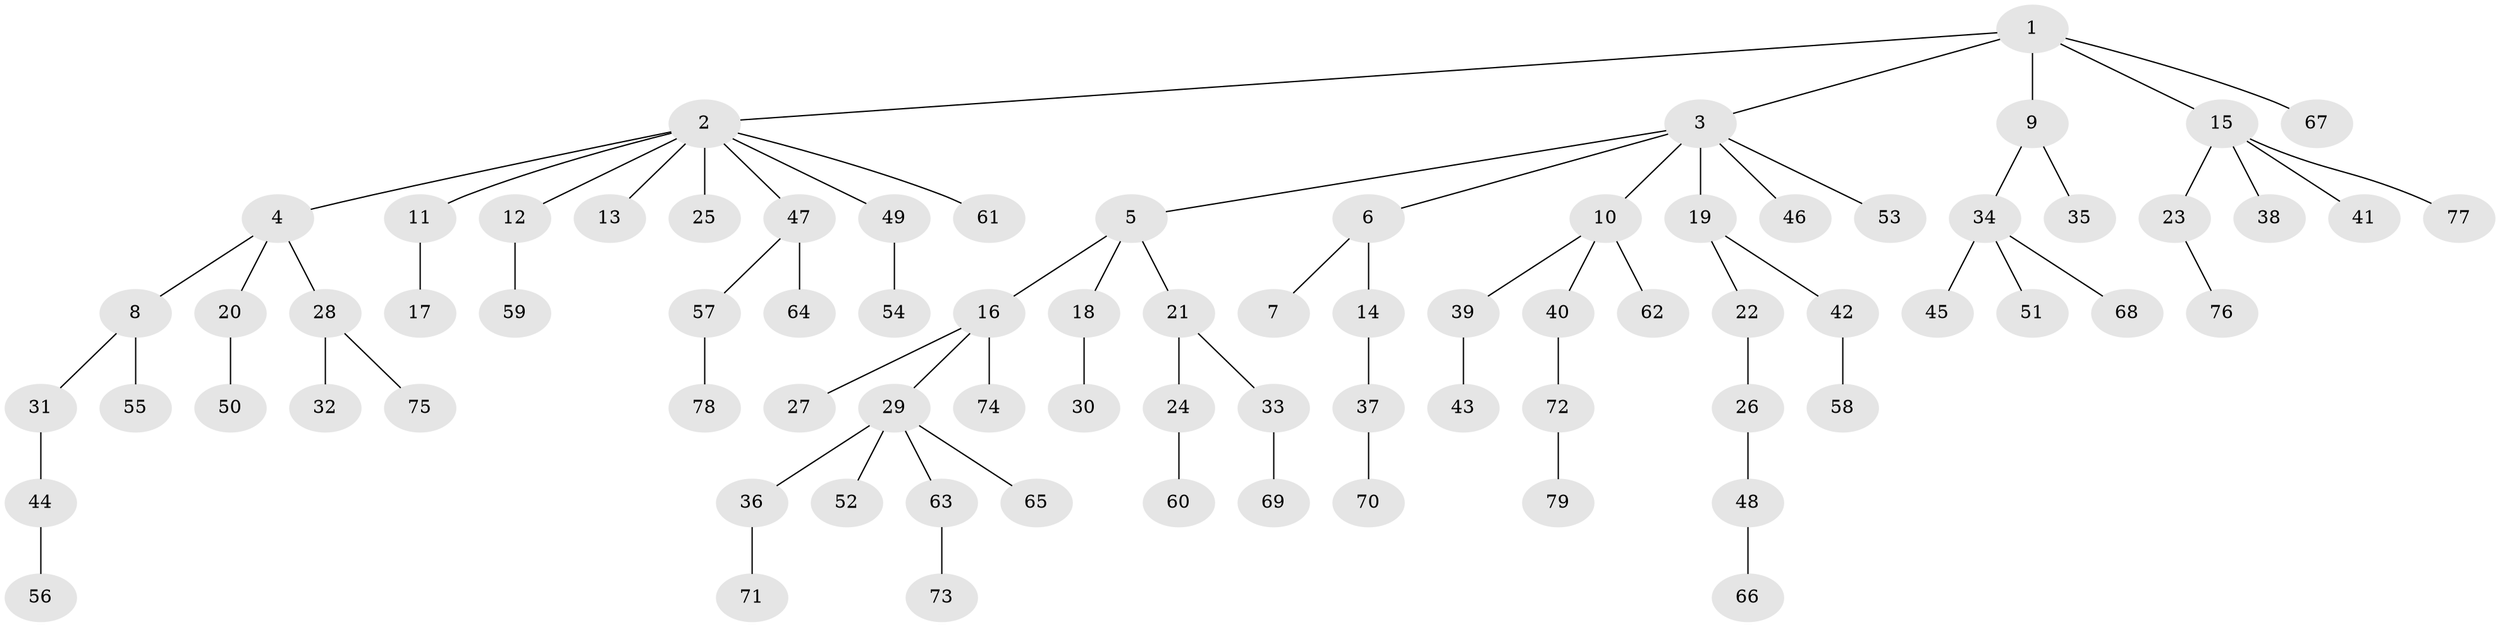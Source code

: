 // coarse degree distribution, {4: 0.10416666666666667, 8: 0.020833333333333332, 6: 0.020833333333333332, 2: 0.1875, 3: 0.10416666666666667, 1: 0.5625}
// Generated by graph-tools (version 1.1) at 2025/51/03/04/25 22:51:26]
// undirected, 79 vertices, 78 edges
graph export_dot {
  node [color=gray90,style=filled];
  1;
  2;
  3;
  4;
  5;
  6;
  7;
  8;
  9;
  10;
  11;
  12;
  13;
  14;
  15;
  16;
  17;
  18;
  19;
  20;
  21;
  22;
  23;
  24;
  25;
  26;
  27;
  28;
  29;
  30;
  31;
  32;
  33;
  34;
  35;
  36;
  37;
  38;
  39;
  40;
  41;
  42;
  43;
  44;
  45;
  46;
  47;
  48;
  49;
  50;
  51;
  52;
  53;
  54;
  55;
  56;
  57;
  58;
  59;
  60;
  61;
  62;
  63;
  64;
  65;
  66;
  67;
  68;
  69;
  70;
  71;
  72;
  73;
  74;
  75;
  76;
  77;
  78;
  79;
  1 -- 2;
  1 -- 3;
  1 -- 9;
  1 -- 15;
  1 -- 67;
  2 -- 4;
  2 -- 11;
  2 -- 12;
  2 -- 13;
  2 -- 25;
  2 -- 47;
  2 -- 49;
  2 -- 61;
  3 -- 5;
  3 -- 6;
  3 -- 10;
  3 -- 19;
  3 -- 46;
  3 -- 53;
  4 -- 8;
  4 -- 20;
  4 -- 28;
  5 -- 16;
  5 -- 18;
  5 -- 21;
  6 -- 7;
  6 -- 14;
  8 -- 31;
  8 -- 55;
  9 -- 34;
  9 -- 35;
  10 -- 39;
  10 -- 40;
  10 -- 62;
  11 -- 17;
  12 -- 59;
  14 -- 37;
  15 -- 23;
  15 -- 38;
  15 -- 41;
  15 -- 77;
  16 -- 27;
  16 -- 29;
  16 -- 74;
  18 -- 30;
  19 -- 22;
  19 -- 42;
  20 -- 50;
  21 -- 24;
  21 -- 33;
  22 -- 26;
  23 -- 76;
  24 -- 60;
  26 -- 48;
  28 -- 32;
  28 -- 75;
  29 -- 36;
  29 -- 52;
  29 -- 63;
  29 -- 65;
  31 -- 44;
  33 -- 69;
  34 -- 45;
  34 -- 51;
  34 -- 68;
  36 -- 71;
  37 -- 70;
  39 -- 43;
  40 -- 72;
  42 -- 58;
  44 -- 56;
  47 -- 57;
  47 -- 64;
  48 -- 66;
  49 -- 54;
  57 -- 78;
  63 -- 73;
  72 -- 79;
}
